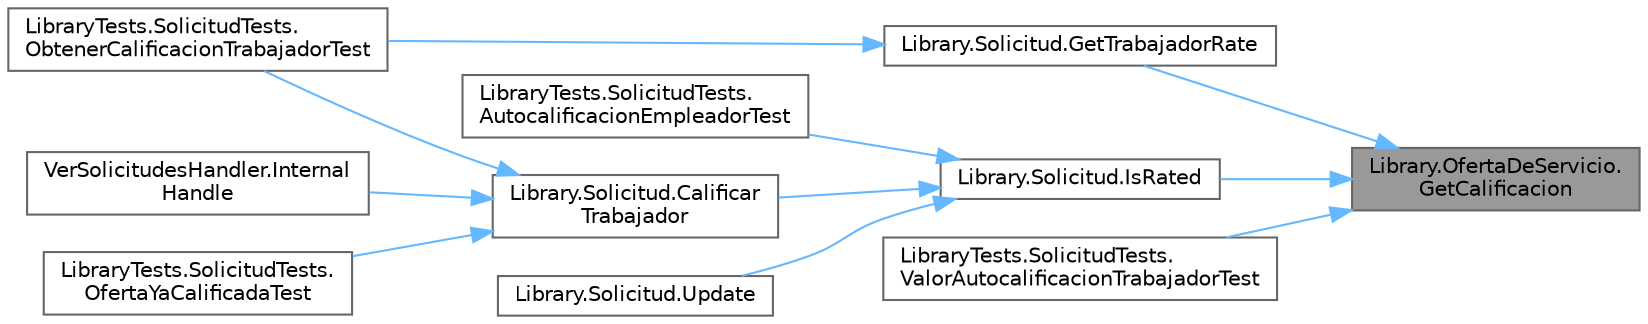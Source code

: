 digraph "Library.OfertaDeServicio.GetCalificacion"
{
 // INTERACTIVE_SVG=YES
 // LATEX_PDF_SIZE
  bgcolor="transparent";
  edge [fontname=Helvetica,fontsize=10,labelfontname=Helvetica,labelfontsize=10];
  node [fontname=Helvetica,fontsize=10,shape=box,height=0.2,width=0.4];
  rankdir="RL";
  Node1 [label="Library.OfertaDeServicio.\lGetCalificacion",height=0.2,width=0.4,color="gray40", fillcolor="grey60", style="filled", fontcolor="black",tooltip="Método para obtener la calificación dada a la oferta tras ser finalizada."];
  Node1 -> Node2 [dir="back",color="steelblue1",style="solid"];
  Node2 [label="Library.Solicitud.GetTrabajadorRate",height=0.2,width=0.4,color="grey40", fillcolor="white", style="filled",URL="$classLibrary_1_1Solicitud.html#a9c37895e75e674a5ea4667bb8aee1d4d",tooltip="Método para obtener el promedio de calificación de un trabajador."];
  Node2 -> Node3 [dir="back",color="steelblue1",style="solid"];
  Node3 [label="LibraryTests.SolicitudTests.\lObtenerCalificacionTrabajadorTest",height=0.2,width=0.4,color="grey40", fillcolor="white", style="filled",URL="$classLibraryTests_1_1SolicitudTests.html#a13584e2804329bd86928b91d6f6e2670",tooltip="Test para obtener la calificación de un trabajador."];
  Node1 -> Node4 [dir="back",color="steelblue1",style="solid"];
  Node4 [label="Library.Solicitud.IsRated",height=0.2,width=0.4,color="grey40", fillcolor="white", style="filled",URL="$classLibrary_1_1Solicitud.html#a3f28506b2bd1231cf55a2652d876d2ea",tooltip="Método para conocer si una oferta fue calificada."];
  Node4 -> Node5 [dir="back",color="steelblue1",style="solid"];
  Node5 [label="LibraryTests.SolicitudTests.\lAutocalificacionEmpleadorTest",height=0.2,width=0.4,color="grey40", fillcolor="white", style="filled",URL="$classLibraryTests_1_1SolicitudTests.html#a70f6fe8c1b8ec69bc9135e26d58b9766",tooltip="Test para cuando un empleador puede ser autocalificado con la calificación neutra"];
  Node4 -> Node6 [dir="back",color="steelblue1",style="solid"];
  Node6 [label="Library.Solicitud.Calificar\lTrabajador",height=0.2,width=0.4,color="grey40", fillcolor="white", style="filled",URL="$classLibrary_1_1Solicitud.html#a7f50425869d0aad5d0c0f7e6abe42492",tooltip="Método para calificar un trabajador."];
  Node6 -> Node7 [dir="back",color="steelblue1",style="solid"];
  Node7 [label="VerSolicitudesHandler.Internal\lHandle",height=0.2,width=0.4,color="grey40", fillcolor="white", style="filled",URL="$classVerSolicitudesHandler.html#a1e63b22d8a14776e4d0e796fd2ce9e85",tooltip="Procesa el mensaje \"Categorias\" y retorna true; retorna false en caso contrario."];
  Node6 -> Node3 [dir="back",color="steelblue1",style="solid"];
  Node6 -> Node8 [dir="back",color="steelblue1",style="solid"];
  Node8 [label="LibraryTests.SolicitudTests.\lOfertaYaCalificadaTest",height=0.2,width=0.4,color="grey40", fillcolor="white", style="filled",URL="$classLibraryTests_1_1SolicitudTests.html#ad912bd4d5ed920e25f5cbb1dfe8c2804",tooltip="Test para verificar que una oferta quede calificada."];
  Node4 -> Node9 [dir="back",color="steelblue1",style="solid"];
  Node9 [label="Library.Solicitud.Update",height=0.2,width=0.4,color="grey40", fillcolor="white", style="filled",URL="$classLibrary_1_1Solicitud.html#a2b9a4efefd35c16aca1099d7997c286e",tooltip="Método para actualizar una calificación en caso que se haga dentro del plazo. Si excede la fecha lími..."];
  Node1 -> Node10 [dir="back",color="steelblue1",style="solid"];
  Node10 [label="LibraryTests.SolicitudTests.\lValorAutocalificacionTrabajadorTest",height=0.2,width=0.4,color="grey40", fillcolor="white", style="filled",URL="$classLibraryTests_1_1SolicitudTests.html#aca7b1821289fc047c742c2e609c1ab08",tooltip="Test para conocer la calificación de un empleador autocalificado"];
}
